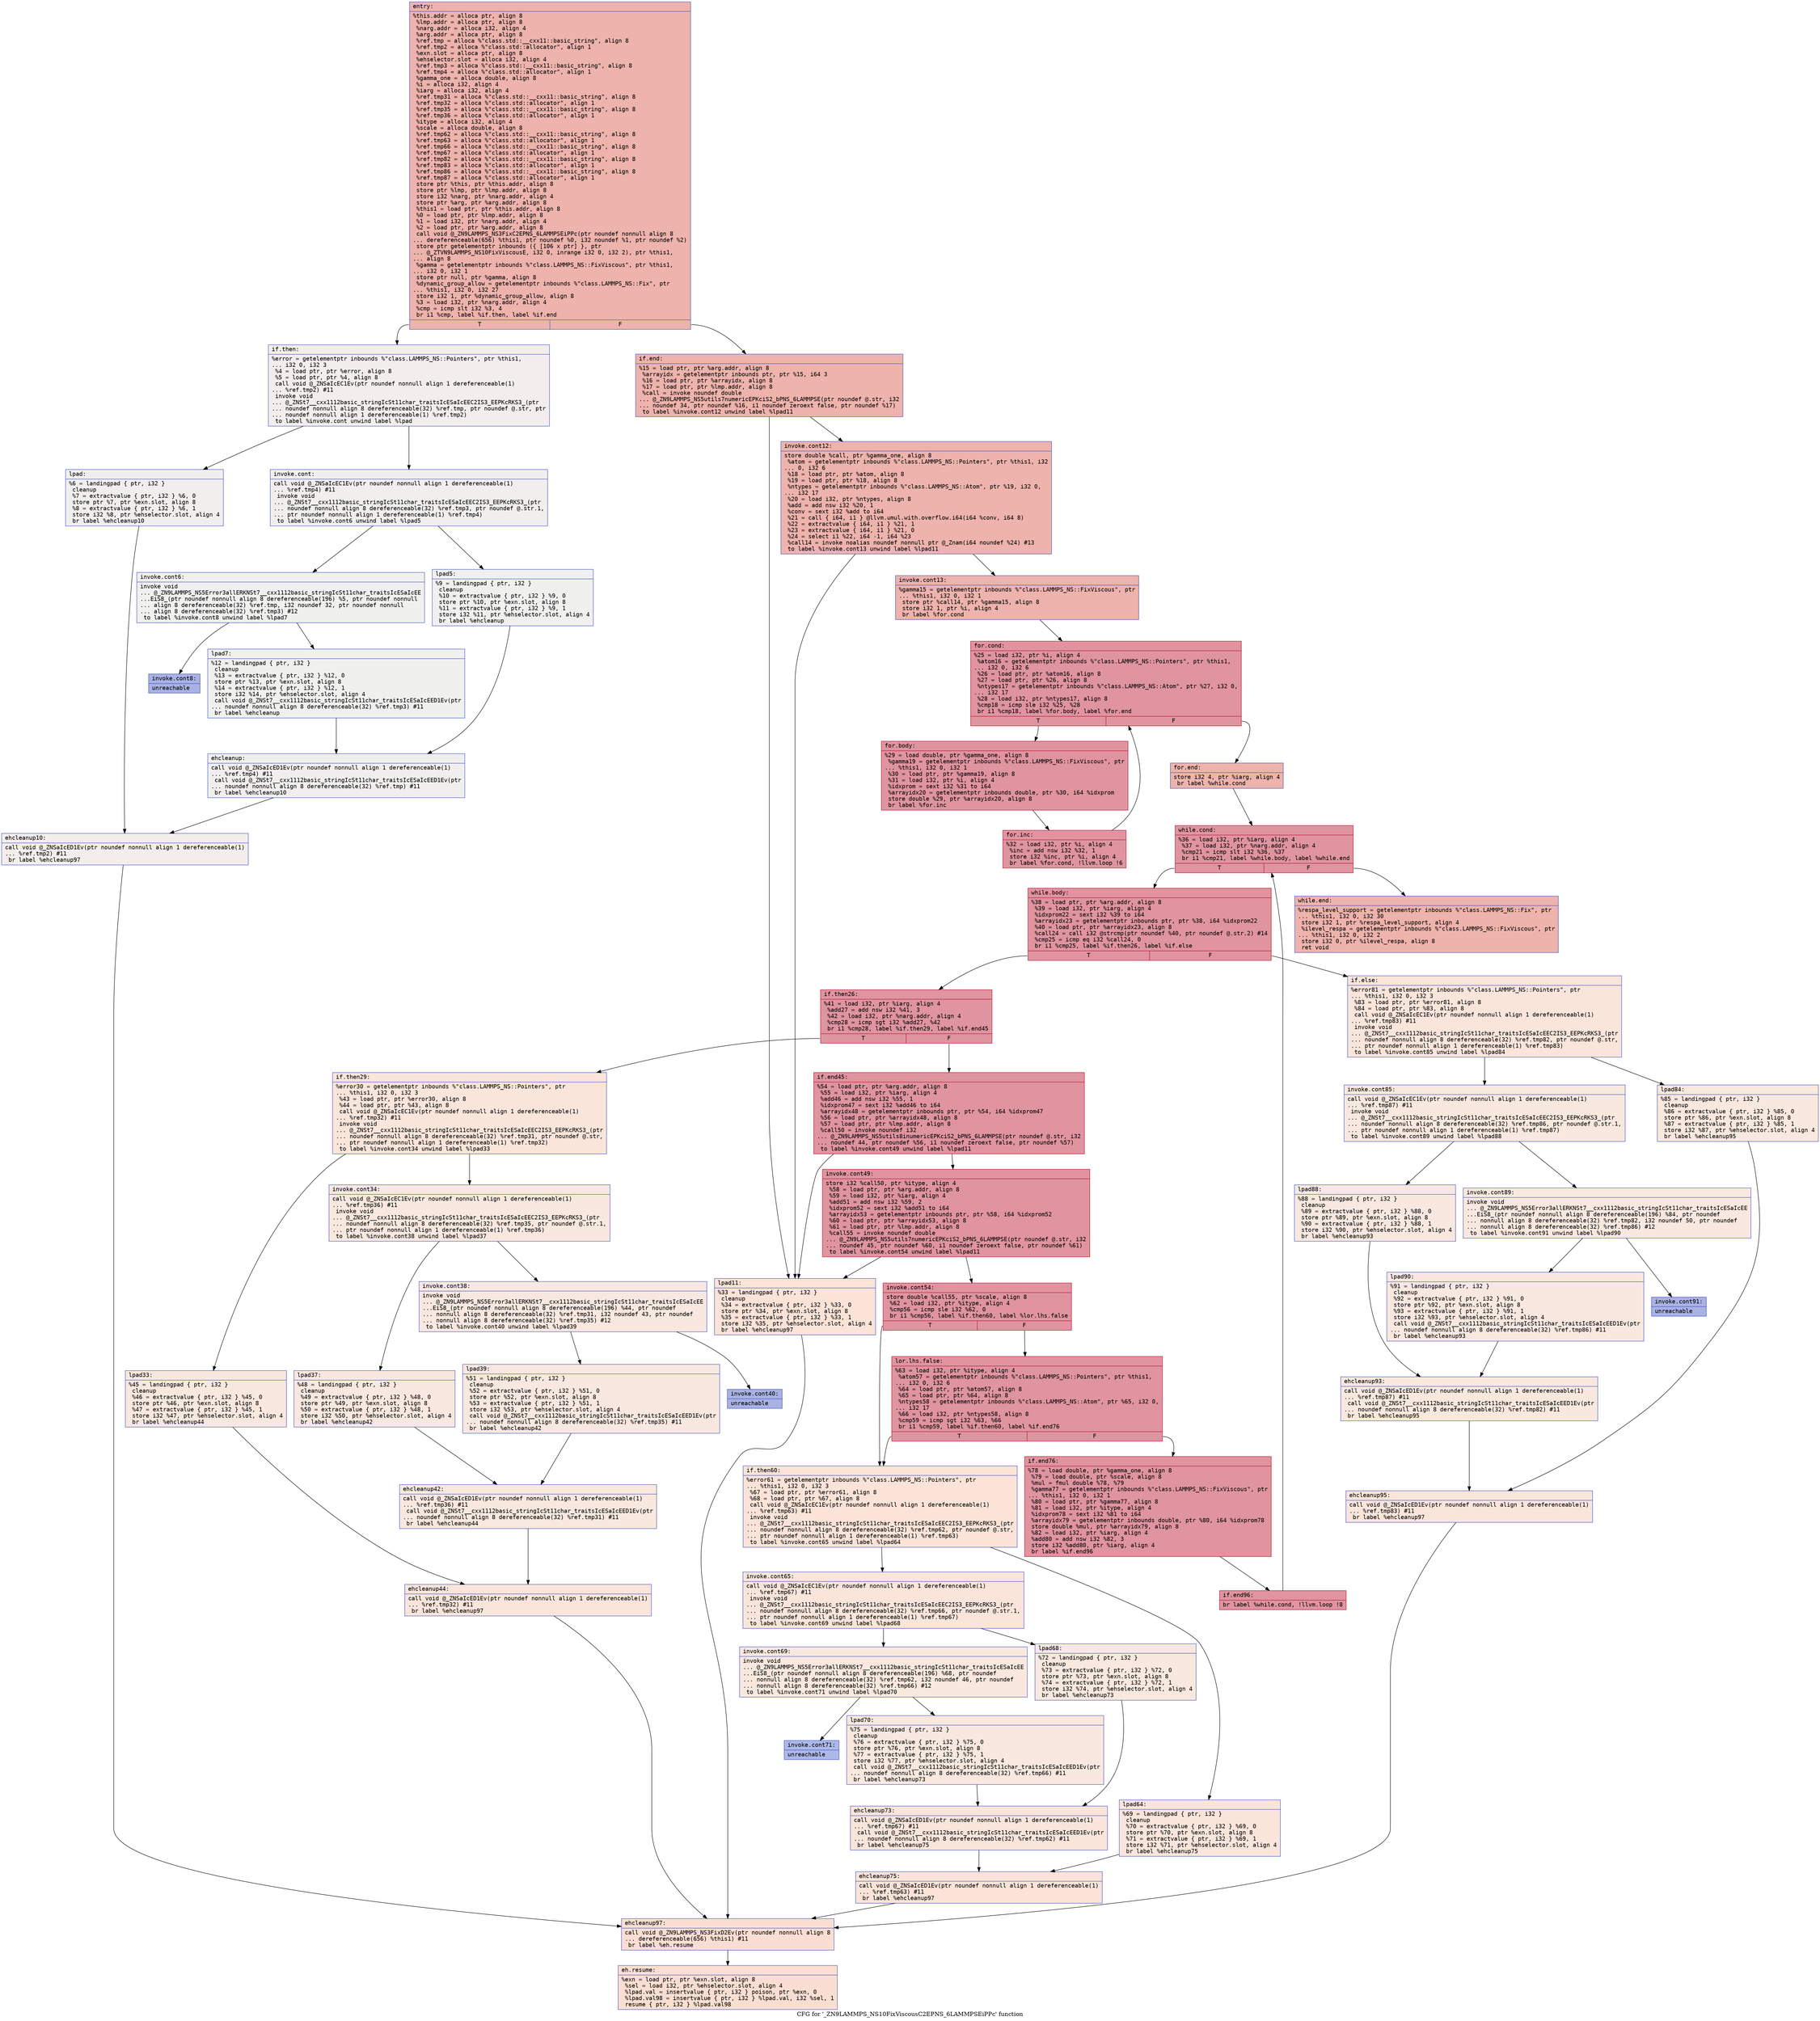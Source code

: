 digraph "CFG for '_ZN9LAMMPS_NS10FixViscousC2EPNS_6LAMMPSEiPPc' function" {
	label="CFG for '_ZN9LAMMPS_NS10FixViscousC2EPNS_6LAMMPSEiPPc' function";

	Node0x55bc9789dd60 [shape=record,color="#3d50c3ff", style=filled, fillcolor="#d6524470" fontname="Courier",label="{entry:\l|  %this.addr = alloca ptr, align 8\l  %lmp.addr = alloca ptr, align 8\l  %narg.addr = alloca i32, align 4\l  %arg.addr = alloca ptr, align 8\l  %ref.tmp = alloca %\"class.std::__cxx11::basic_string\", align 8\l  %ref.tmp2 = alloca %\"class.std::allocator\", align 1\l  %exn.slot = alloca ptr, align 8\l  %ehselector.slot = alloca i32, align 4\l  %ref.tmp3 = alloca %\"class.std::__cxx11::basic_string\", align 8\l  %ref.tmp4 = alloca %\"class.std::allocator\", align 1\l  %gamma_one = alloca double, align 8\l  %i = alloca i32, align 4\l  %iarg = alloca i32, align 4\l  %ref.tmp31 = alloca %\"class.std::__cxx11::basic_string\", align 8\l  %ref.tmp32 = alloca %\"class.std::allocator\", align 1\l  %ref.tmp35 = alloca %\"class.std::__cxx11::basic_string\", align 8\l  %ref.tmp36 = alloca %\"class.std::allocator\", align 1\l  %itype = alloca i32, align 4\l  %scale = alloca double, align 8\l  %ref.tmp62 = alloca %\"class.std::__cxx11::basic_string\", align 8\l  %ref.tmp63 = alloca %\"class.std::allocator\", align 1\l  %ref.tmp66 = alloca %\"class.std::__cxx11::basic_string\", align 8\l  %ref.tmp67 = alloca %\"class.std::allocator\", align 1\l  %ref.tmp82 = alloca %\"class.std::__cxx11::basic_string\", align 8\l  %ref.tmp83 = alloca %\"class.std::allocator\", align 1\l  %ref.tmp86 = alloca %\"class.std::__cxx11::basic_string\", align 8\l  %ref.tmp87 = alloca %\"class.std::allocator\", align 1\l  store ptr %this, ptr %this.addr, align 8\l  store ptr %lmp, ptr %lmp.addr, align 8\l  store i32 %narg, ptr %narg.addr, align 4\l  store ptr %arg, ptr %arg.addr, align 8\l  %this1 = load ptr, ptr %this.addr, align 8\l  %0 = load ptr, ptr %lmp.addr, align 8\l  %1 = load i32, ptr %narg.addr, align 4\l  %2 = load ptr, ptr %arg.addr, align 8\l  call void @_ZN9LAMMPS_NS3FixC2EPNS_6LAMMPSEiPPc(ptr noundef nonnull align 8\l... dereferenceable(656) %this1, ptr noundef %0, i32 noundef %1, ptr noundef %2)\l  store ptr getelementptr inbounds (\{ [106 x ptr] \}, ptr\l... @_ZTVN9LAMMPS_NS10FixViscousE, i32 0, inrange i32 0, i32 2), ptr %this1,\l... align 8\l  %gamma = getelementptr inbounds %\"class.LAMMPS_NS::FixViscous\", ptr %this1,\l... i32 0, i32 1\l  store ptr null, ptr %gamma, align 8\l  %dynamic_group_allow = getelementptr inbounds %\"class.LAMMPS_NS::Fix\", ptr\l... %this1, i32 0, i32 27\l  store i32 1, ptr %dynamic_group_allow, align 8\l  %3 = load i32, ptr %narg.addr, align 4\l  %cmp = icmp slt i32 %3, 4\l  br i1 %cmp, label %if.then, label %if.end\l|{<s0>T|<s1>F}}"];
	Node0x55bc9789dd60:s0 -> Node0x55bc978a11e0[tooltip="entry -> if.then\nProbability 0.00%" ];
	Node0x55bc9789dd60:s1 -> Node0x55bc978a12b0[tooltip="entry -> if.end\nProbability 100.00%" ];
	Node0x55bc978a11e0 [shape=record,color="#3d50c3ff", style=filled, fillcolor="#e5d8d170" fontname="Courier",label="{if.then:\l|  %error = getelementptr inbounds %\"class.LAMMPS_NS::Pointers\", ptr %this1,\l... i32 0, i32 3\l  %4 = load ptr, ptr %error, align 8\l  %5 = load ptr, ptr %4, align 8\l  call void @_ZNSaIcEC1Ev(ptr noundef nonnull align 1 dereferenceable(1)\l... %ref.tmp2) #11\l  invoke void\l... @_ZNSt7__cxx1112basic_stringIcSt11char_traitsIcESaIcEEC2IS3_EEPKcRKS3_(ptr\l... noundef nonnull align 8 dereferenceable(32) %ref.tmp, ptr noundef @.str, ptr\l... noundef nonnull align 1 dereferenceable(1) %ref.tmp2)\l          to label %invoke.cont unwind label %lpad\l}"];
	Node0x55bc978a11e0 -> Node0x55bc978a18d0[tooltip="if.then -> invoke.cont\nProbability 50.00%" ];
	Node0x55bc978a11e0 -> Node0x55bc978a1980[tooltip="if.then -> lpad\nProbability 50.00%" ];
	Node0x55bc978a18d0 [shape=record,color="#3d50c3ff", style=filled, fillcolor="#e0dbd870" fontname="Courier",label="{invoke.cont:\l|  call void @_ZNSaIcEC1Ev(ptr noundef nonnull align 1 dereferenceable(1)\l... %ref.tmp4) #11\l  invoke void\l... @_ZNSt7__cxx1112basic_stringIcSt11char_traitsIcESaIcEEC2IS3_EEPKcRKS3_(ptr\l... noundef nonnull align 8 dereferenceable(32) %ref.tmp3, ptr noundef @.str.1,\l... ptr noundef nonnull align 1 dereferenceable(1) %ref.tmp4)\l          to label %invoke.cont6 unwind label %lpad5\l}"];
	Node0x55bc978a18d0 -> Node0x55bc978a1d10[tooltip="invoke.cont -> invoke.cont6\nProbability 50.00%" ];
	Node0x55bc978a18d0 -> Node0x55bc978a1d60[tooltip="invoke.cont -> lpad5\nProbability 50.00%" ];
	Node0x55bc978a1d10 [shape=record,color="#3d50c3ff", style=filled, fillcolor="#dedcdb70" fontname="Courier",label="{invoke.cont6:\l|  invoke void\l... @_ZN9LAMMPS_NS5Error3allERKNSt7__cxx1112basic_stringIcSt11char_traitsIcESaIcEE\l...EiS8_(ptr noundef nonnull align 8 dereferenceable(196) %5, ptr noundef nonnull\l... align 8 dereferenceable(32) %ref.tmp, i32 noundef 32, ptr noundef nonnull\l... align 8 dereferenceable(32) %ref.tmp3) #12\l          to label %invoke.cont8 unwind label %lpad7\l}"];
	Node0x55bc978a1d10 -> Node0x55bc978a1cc0[tooltip="invoke.cont6 -> invoke.cont8\nProbability 0.00%" ];
	Node0x55bc978a1d10 -> Node0x55bc978a1fc0[tooltip="invoke.cont6 -> lpad7\nProbability 100.00%" ];
	Node0x55bc978a1cc0 [shape=record,color="#3d50c3ff", style=filled, fillcolor="#3d50c370" fontname="Courier",label="{invoke.cont8:\l|  unreachable\l}"];
	Node0x55bc978a1980 [shape=record,color="#3d50c3ff", style=filled, fillcolor="#e0dbd870" fontname="Courier",label="{lpad:\l|  %6 = landingpad \{ ptr, i32 \}\l          cleanup\l  %7 = extractvalue \{ ptr, i32 \} %6, 0\l  store ptr %7, ptr %exn.slot, align 8\l  %8 = extractvalue \{ ptr, i32 \} %6, 1\l  store i32 %8, ptr %ehselector.slot, align 4\l  br label %ehcleanup10\l}"];
	Node0x55bc978a1980 -> Node0x55bc978a2660[tooltip="lpad -> ehcleanup10\nProbability 100.00%" ];
	Node0x55bc978a1d60 [shape=record,color="#3d50c3ff", style=filled, fillcolor="#dedcdb70" fontname="Courier",label="{lpad5:\l|  %9 = landingpad \{ ptr, i32 \}\l          cleanup\l  %10 = extractvalue \{ ptr, i32 \} %9, 0\l  store ptr %10, ptr %exn.slot, align 8\l  %11 = extractvalue \{ ptr, i32 \} %9, 1\l  store i32 %11, ptr %ehselector.slot, align 4\l  br label %ehcleanup\l}"];
	Node0x55bc978a1d60 -> Node0x55bc978a29b0[tooltip="lpad5 -> ehcleanup\nProbability 100.00%" ];
	Node0x55bc978a1fc0 [shape=record,color="#3d50c3ff", style=filled, fillcolor="#dedcdb70" fontname="Courier",label="{lpad7:\l|  %12 = landingpad \{ ptr, i32 \}\l          cleanup\l  %13 = extractvalue \{ ptr, i32 \} %12, 0\l  store ptr %13, ptr %exn.slot, align 8\l  %14 = extractvalue \{ ptr, i32 \} %12, 1\l  store i32 %14, ptr %ehselector.slot, align 4\l  call void @_ZNSt7__cxx1112basic_stringIcSt11char_traitsIcESaIcEED1Ev(ptr\l... noundef nonnull align 8 dereferenceable(32) %ref.tmp3) #11\l  br label %ehcleanup\l}"];
	Node0x55bc978a1fc0 -> Node0x55bc978a29b0[tooltip="lpad7 -> ehcleanup\nProbability 100.00%" ];
	Node0x55bc978a29b0 [shape=record,color="#3d50c3ff", style=filled, fillcolor="#e0dbd870" fontname="Courier",label="{ehcleanup:\l|  call void @_ZNSaIcED1Ev(ptr noundef nonnull align 1 dereferenceable(1)\l... %ref.tmp4) #11\l  call void @_ZNSt7__cxx1112basic_stringIcSt11char_traitsIcESaIcEED1Ev(ptr\l... noundef nonnull align 8 dereferenceable(32) %ref.tmp) #11\l  br label %ehcleanup10\l}"];
	Node0x55bc978a29b0 -> Node0x55bc978a2660[tooltip="ehcleanup -> ehcleanup10\nProbability 100.00%" ];
	Node0x55bc978a2660 [shape=record,color="#3d50c3ff", style=filled, fillcolor="#e5d8d170" fontname="Courier",label="{ehcleanup10:\l|  call void @_ZNSaIcED1Ev(ptr noundef nonnull align 1 dereferenceable(1)\l... %ref.tmp2) #11\l  br label %ehcleanup97\l}"];
	Node0x55bc978a2660 -> Node0x55bc978a3410[tooltip="ehcleanup10 -> ehcleanup97\nProbability 100.00%" ];
	Node0x55bc978a12b0 [shape=record,color="#3d50c3ff", style=filled, fillcolor="#d6524470" fontname="Courier",label="{if.end:\l|  %15 = load ptr, ptr %arg.addr, align 8\l  %arrayidx = getelementptr inbounds ptr, ptr %15, i64 3\l  %16 = load ptr, ptr %arrayidx, align 8\l  %17 = load ptr, ptr %lmp.addr, align 8\l  %call = invoke noundef double\l... @_ZN9LAMMPS_NS5utils7numericEPKciS2_bPNS_6LAMMPSE(ptr noundef @.str, i32\l... noundef 34, ptr noundef %16, i1 noundef zeroext false, ptr noundef %17)\l          to label %invoke.cont12 unwind label %lpad11\l}"];
	Node0x55bc978a12b0 -> Node0x55bc978a3e20[tooltip="if.end -> invoke.cont12\nProbability 100.00%" ];
	Node0x55bc978a12b0 -> Node0x55bc978a3ea0[tooltip="if.end -> lpad11\nProbability 0.00%" ];
	Node0x55bc978a3e20 [shape=record,color="#3d50c3ff", style=filled, fillcolor="#d6524470" fontname="Courier",label="{invoke.cont12:\l|  store double %call, ptr %gamma_one, align 8\l  %atom = getelementptr inbounds %\"class.LAMMPS_NS::Pointers\", ptr %this1, i32\l... 0, i32 6\l  %18 = load ptr, ptr %atom, align 8\l  %19 = load ptr, ptr %18, align 8\l  %ntypes = getelementptr inbounds %\"class.LAMMPS_NS::Atom\", ptr %19, i32 0,\l... i32 17\l  %20 = load i32, ptr %ntypes, align 8\l  %add = add nsw i32 %20, 1\l  %conv = sext i32 %add to i64\l  %21 = call \{ i64, i1 \} @llvm.umul.with.overflow.i64(i64 %conv, i64 8)\l  %22 = extractvalue \{ i64, i1 \} %21, 1\l  %23 = extractvalue \{ i64, i1 \} %21, 0\l  %24 = select i1 %22, i64 -1, i64 %23\l  %call14 = invoke noalias noundef nonnull ptr @_Znam(i64 noundef %24) #13\l          to label %invoke.cont13 unwind label %lpad11\l}"];
	Node0x55bc978a3e20 -> Node0x55bc978a4fc0[tooltip="invoke.cont12 -> invoke.cont13\nProbability 100.00%" ];
	Node0x55bc978a3e20 -> Node0x55bc978a3ea0[tooltip="invoke.cont12 -> lpad11\nProbability 0.00%" ];
	Node0x55bc978a4fc0 [shape=record,color="#3d50c3ff", style=filled, fillcolor="#d6524470" fontname="Courier",label="{invoke.cont13:\l|  %gamma15 = getelementptr inbounds %\"class.LAMMPS_NS::FixViscous\", ptr\l... %this1, i32 0, i32 1\l  store ptr %call14, ptr %gamma15, align 8\l  store i32 1, ptr %i, align 4\l  br label %for.cond\l}"];
	Node0x55bc978a4fc0 -> Node0x55bc978a5450[tooltip="invoke.cont13 -> for.cond\nProbability 100.00%" ];
	Node0x55bc978a5450 [shape=record,color="#b70d28ff", style=filled, fillcolor="#b70d2870" fontname="Courier",label="{for.cond:\l|  %25 = load i32, ptr %i, align 4\l  %atom16 = getelementptr inbounds %\"class.LAMMPS_NS::Pointers\", ptr %this1,\l... i32 0, i32 6\l  %26 = load ptr, ptr %atom16, align 8\l  %27 = load ptr, ptr %26, align 8\l  %ntypes17 = getelementptr inbounds %\"class.LAMMPS_NS::Atom\", ptr %27, i32 0,\l... i32 17\l  %28 = load i32, ptr %ntypes17, align 8\l  %cmp18 = icmp sle i32 %25, %28\l  br i1 %cmp18, label %for.body, label %for.end\l|{<s0>T|<s1>F}}"];
	Node0x55bc978a5450:s0 -> Node0x55bc978a59c0[tooltip="for.cond -> for.body\nProbability 96.88%" ];
	Node0x55bc978a5450:s1 -> Node0x55bc978a5a40[tooltip="for.cond -> for.end\nProbability 3.12%" ];
	Node0x55bc978a59c0 [shape=record,color="#b70d28ff", style=filled, fillcolor="#b70d2870" fontname="Courier",label="{for.body:\l|  %29 = load double, ptr %gamma_one, align 8\l  %gamma19 = getelementptr inbounds %\"class.LAMMPS_NS::FixViscous\", ptr\l... %this1, i32 0, i32 1\l  %30 = load ptr, ptr %gamma19, align 8\l  %31 = load i32, ptr %i, align 4\l  %idxprom = sext i32 %31 to i64\l  %arrayidx20 = getelementptr inbounds double, ptr %30, i64 %idxprom\l  store double %29, ptr %arrayidx20, align 8\l  br label %for.inc\l}"];
	Node0x55bc978a59c0 -> Node0x55bc978a6020[tooltip="for.body -> for.inc\nProbability 100.00%" ];
	Node0x55bc978a6020 [shape=record,color="#b70d28ff", style=filled, fillcolor="#b70d2870" fontname="Courier",label="{for.inc:\l|  %32 = load i32, ptr %i, align 4\l  %inc = add nsw i32 %32, 1\l  store i32 %inc, ptr %i, align 4\l  br label %for.cond, !llvm.loop !6\l}"];
	Node0x55bc978a6020 -> Node0x55bc978a5450[tooltip="for.inc -> for.cond\nProbability 100.00%" ];
	Node0x55bc978a3ea0 [shape=record,color="#3d50c3ff", style=filled, fillcolor="#f6bfa670" fontname="Courier",label="{lpad11:\l|  %33 = landingpad \{ ptr, i32 \}\l          cleanup\l  %34 = extractvalue \{ ptr, i32 \} %33, 0\l  store ptr %34, ptr %exn.slot, align 8\l  %35 = extractvalue \{ ptr, i32 \} %33, 1\l  store i32 %35, ptr %ehselector.slot, align 4\l  br label %ehcleanup97\l}"];
	Node0x55bc978a3ea0 -> Node0x55bc978a3410[tooltip="lpad11 -> ehcleanup97\nProbability 100.00%" ];
	Node0x55bc978a5a40 [shape=record,color="#3d50c3ff", style=filled, fillcolor="#d6524470" fontname="Courier",label="{for.end:\l|  store i32 4, ptr %iarg, align 4\l  br label %while.cond\l}"];
	Node0x55bc978a5a40 -> Node0x55bc978a7220[tooltip="for.end -> while.cond\nProbability 100.00%" ];
	Node0x55bc978a7220 [shape=record,color="#b70d28ff", style=filled, fillcolor="#b70d2870" fontname="Courier",label="{while.cond:\l|  %36 = load i32, ptr %iarg, align 4\l  %37 = load i32, ptr %narg.addr, align 4\l  %cmp21 = icmp slt i32 %36, %37\l  br i1 %cmp21, label %while.body, label %while.end\l|{<s0>T|<s1>F}}"];
	Node0x55bc978a7220:s0 -> Node0x55bc978a7490[tooltip="while.cond -> while.body\nProbability 96.88%" ];
	Node0x55bc978a7220:s1 -> Node0x55bc978a7510[tooltip="while.cond -> while.end\nProbability 3.12%" ];
	Node0x55bc978a7490 [shape=record,color="#b70d28ff", style=filled, fillcolor="#b70d2870" fontname="Courier",label="{while.body:\l|  %38 = load ptr, ptr %arg.addr, align 8\l  %39 = load i32, ptr %iarg, align 4\l  %idxprom22 = sext i32 %39 to i64\l  %arrayidx23 = getelementptr inbounds ptr, ptr %38, i64 %idxprom22\l  %40 = load ptr, ptr %arrayidx23, align 8\l  %call24 = call i32 @strcmp(ptr noundef %40, ptr noundef @.str.2) #14\l  %cmp25 = icmp eq i32 %call24, 0\l  br i1 %cmp25, label %if.then26, label %if.else\l|{<s0>T|<s1>F}}"];
	Node0x55bc978a7490:s0 -> Node0x55bc978a7bb0[tooltip="while.body -> if.then26\nProbability 100.00%" ];
	Node0x55bc978a7490:s1 -> Node0x55bc978a7c90[tooltip="while.body -> if.else\nProbability 0.00%" ];
	Node0x55bc978a7bb0 [shape=record,color="#b70d28ff", style=filled, fillcolor="#b70d2870" fontname="Courier",label="{if.then26:\l|  %41 = load i32, ptr %iarg, align 4\l  %add27 = add nsw i32 %41, 3\l  %42 = load i32, ptr %narg.addr, align 4\l  %cmp28 = icmp sgt i32 %add27, %42\l  br i1 %cmp28, label %if.then29, label %if.end45\l|{<s0>T|<s1>F}}"];
	Node0x55bc978a7bb0:s0 -> Node0x55bc9789fb80[tooltip="if.then26 -> if.then29\nProbability 0.00%" ];
	Node0x55bc978a7bb0:s1 -> Node0x55bc9789fc00[tooltip="if.then26 -> if.end45\nProbability 100.00%" ];
	Node0x55bc9789fb80 [shape=record,color="#3d50c3ff", style=filled, fillcolor="#f4c5ad70" fontname="Courier",label="{if.then29:\l|  %error30 = getelementptr inbounds %\"class.LAMMPS_NS::Pointers\", ptr\l... %this1, i32 0, i32 3\l  %43 = load ptr, ptr %error30, align 8\l  %44 = load ptr, ptr %43, align 8\l  call void @_ZNSaIcEC1Ev(ptr noundef nonnull align 1 dereferenceable(1)\l... %ref.tmp32) #11\l  invoke void\l... @_ZNSt7__cxx1112basic_stringIcSt11char_traitsIcESaIcEEC2IS3_EEPKcRKS3_(ptr\l... noundef nonnull align 8 dereferenceable(32) %ref.tmp31, ptr noundef @.str,\l... ptr noundef nonnull align 1 dereferenceable(1) %ref.tmp32)\l          to label %invoke.cont34 unwind label %lpad33\l}"];
	Node0x55bc9789fb80 -> Node0x55bc978a8e00[tooltip="if.then29 -> invoke.cont34\nProbability 50.00%" ];
	Node0x55bc9789fb80 -> Node0x55bc978a8e80[tooltip="if.then29 -> lpad33\nProbability 50.00%" ];
	Node0x55bc978a8e00 [shape=record,color="#3d50c3ff", style=filled, fillcolor="#f2cab570" fontname="Courier",label="{invoke.cont34:\l|  call void @_ZNSaIcEC1Ev(ptr noundef nonnull align 1 dereferenceable(1)\l... %ref.tmp36) #11\l  invoke void\l... @_ZNSt7__cxx1112basic_stringIcSt11char_traitsIcESaIcEEC2IS3_EEPKcRKS3_(ptr\l... noundef nonnull align 8 dereferenceable(32) %ref.tmp35, ptr noundef @.str.1,\l... ptr noundef nonnull align 1 dereferenceable(1) %ref.tmp36)\l          to label %invoke.cont38 unwind label %lpad37\l}"];
	Node0x55bc978a8e00 -> Node0x55bc978a90c0[tooltip="invoke.cont34 -> invoke.cont38\nProbability 50.00%" ];
	Node0x55bc978a8e00 -> Node0x55bc978a9110[tooltip="invoke.cont34 -> lpad37\nProbability 50.00%" ];
	Node0x55bc978a90c0 [shape=record,color="#3d50c3ff", style=filled, fillcolor="#f1ccb870" fontname="Courier",label="{invoke.cont38:\l|  invoke void\l... @_ZN9LAMMPS_NS5Error3allERKNSt7__cxx1112basic_stringIcSt11char_traitsIcESaIcEE\l...EiS8_(ptr noundef nonnull align 8 dereferenceable(196) %44, ptr noundef\l... nonnull align 8 dereferenceable(32) %ref.tmp31, i32 noundef 43, ptr noundef\l... nonnull align 8 dereferenceable(32) %ref.tmp35) #12\l          to label %invoke.cont40 unwind label %lpad39\l}"];
	Node0x55bc978a90c0 -> Node0x55bc978a9070[tooltip="invoke.cont38 -> invoke.cont40\nProbability 0.00%" ];
	Node0x55bc978a90c0 -> Node0x55bc978a9430[tooltip="invoke.cont38 -> lpad39\nProbability 100.00%" ];
	Node0x55bc978a9070 [shape=record,color="#3d50c3ff", style=filled, fillcolor="#3d50c370" fontname="Courier",label="{invoke.cont40:\l|  unreachable\l}"];
	Node0x55bc978a8e80 [shape=record,color="#3d50c3ff", style=filled, fillcolor="#f2cab570" fontname="Courier",label="{lpad33:\l|  %45 = landingpad \{ ptr, i32 \}\l          cleanup\l  %46 = extractvalue \{ ptr, i32 \} %45, 0\l  store ptr %46, ptr %exn.slot, align 8\l  %47 = extractvalue \{ ptr, i32 \} %45, 1\l  store i32 %47, ptr %ehselector.slot, align 4\l  br label %ehcleanup44\l}"];
	Node0x55bc978a8e80 -> Node0x55bc978aa200[tooltip="lpad33 -> ehcleanup44\nProbability 100.00%" ];
	Node0x55bc978a9110 [shape=record,color="#3d50c3ff", style=filled, fillcolor="#f1ccb870" fontname="Courier",label="{lpad37:\l|  %48 = landingpad \{ ptr, i32 \}\l          cleanup\l  %49 = extractvalue \{ ptr, i32 \} %48, 0\l  store ptr %49, ptr %exn.slot, align 8\l  %50 = extractvalue \{ ptr, i32 \} %48, 1\l  store i32 %50, ptr %ehselector.slot, align 4\l  br label %ehcleanup42\l}"];
	Node0x55bc978a9110 -> Node0x55bc978aa550[tooltip="lpad37 -> ehcleanup42\nProbability 100.00%" ];
	Node0x55bc978a9430 [shape=record,color="#3d50c3ff", style=filled, fillcolor="#f1ccb870" fontname="Courier",label="{lpad39:\l|  %51 = landingpad \{ ptr, i32 \}\l          cleanup\l  %52 = extractvalue \{ ptr, i32 \} %51, 0\l  store ptr %52, ptr %exn.slot, align 8\l  %53 = extractvalue \{ ptr, i32 \} %51, 1\l  store i32 %53, ptr %ehselector.slot, align 4\l  call void @_ZNSt7__cxx1112basic_stringIcSt11char_traitsIcESaIcEED1Ev(ptr\l... noundef nonnull align 8 dereferenceable(32) %ref.tmp35) #11\l  br label %ehcleanup42\l}"];
	Node0x55bc978a9430 -> Node0x55bc978aa550[tooltip="lpad39 -> ehcleanup42\nProbability 100.00%" ];
	Node0x55bc978aa550 [shape=record,color="#3d50c3ff", style=filled, fillcolor="#f2cab570" fontname="Courier",label="{ehcleanup42:\l|  call void @_ZNSaIcED1Ev(ptr noundef nonnull align 1 dereferenceable(1)\l... %ref.tmp36) #11\l  call void @_ZNSt7__cxx1112basic_stringIcSt11char_traitsIcESaIcEED1Ev(ptr\l... noundef nonnull align 8 dereferenceable(32) %ref.tmp31) #11\l  br label %ehcleanup44\l}"];
	Node0x55bc978aa550 -> Node0x55bc978aa200[tooltip="ehcleanup42 -> ehcleanup44\nProbability 100.00%" ];
	Node0x55bc978aa200 [shape=record,color="#3d50c3ff", style=filled, fillcolor="#f4c5ad70" fontname="Courier",label="{ehcleanup44:\l|  call void @_ZNSaIcED1Ev(ptr noundef nonnull align 1 dereferenceable(1)\l... %ref.tmp32) #11\l  br label %ehcleanup97\l}"];
	Node0x55bc978aa200 -> Node0x55bc978a3410[tooltip="ehcleanup44 -> ehcleanup97\nProbability 100.00%" ];
	Node0x55bc9789fc00 [shape=record,color="#b70d28ff", style=filled, fillcolor="#b70d2870" fontname="Courier",label="{if.end45:\l|  %54 = load ptr, ptr %arg.addr, align 8\l  %55 = load i32, ptr %iarg, align 4\l  %add46 = add nsw i32 %55, 1\l  %idxprom47 = sext i32 %add46 to i64\l  %arrayidx48 = getelementptr inbounds ptr, ptr %54, i64 %idxprom47\l  %56 = load ptr, ptr %arrayidx48, align 8\l  %57 = load ptr, ptr %lmp.addr, align 8\l  %call50 = invoke noundef i32\l... @_ZN9LAMMPS_NS5utils8inumericEPKciS2_bPNS_6LAMMPSE(ptr noundef @.str, i32\l... noundef 44, ptr noundef %56, i1 noundef zeroext false, ptr noundef %57)\l          to label %invoke.cont49 unwind label %lpad11\l}"];
	Node0x55bc9789fc00 -> Node0x55bc978ab2b0[tooltip="if.end45 -> invoke.cont49\nProbability 100.00%" ];
	Node0x55bc9789fc00 -> Node0x55bc978a3ea0[tooltip="if.end45 -> lpad11\nProbability 0.00%" ];
	Node0x55bc978ab2b0 [shape=record,color="#b70d28ff", style=filled, fillcolor="#b70d2870" fontname="Courier",label="{invoke.cont49:\l|  store i32 %call50, ptr %itype, align 4\l  %58 = load ptr, ptr %arg.addr, align 8\l  %59 = load i32, ptr %iarg, align 4\l  %add51 = add nsw i32 %59, 2\l  %idxprom52 = sext i32 %add51 to i64\l  %arrayidx53 = getelementptr inbounds ptr, ptr %58, i64 %idxprom52\l  %60 = load ptr, ptr %arrayidx53, align 8\l  %61 = load ptr, ptr %lmp.addr, align 8\l  %call55 = invoke noundef double\l... @_ZN9LAMMPS_NS5utils7numericEPKciS2_bPNS_6LAMMPSE(ptr noundef @.str, i32\l... noundef 45, ptr noundef %60, i1 noundef zeroext false, ptr noundef %61)\l          to label %invoke.cont54 unwind label %lpad11\l}"];
	Node0x55bc978ab2b0 -> Node0x55bc978ac0b0[tooltip="invoke.cont49 -> invoke.cont54\nProbability 100.00%" ];
	Node0x55bc978ab2b0 -> Node0x55bc978a3ea0[tooltip="invoke.cont49 -> lpad11\nProbability 0.00%" ];
	Node0x55bc978ac0b0 [shape=record,color="#b70d28ff", style=filled, fillcolor="#b70d2870" fontname="Courier",label="{invoke.cont54:\l|  store double %call55, ptr %scale, align 8\l  %62 = load i32, ptr %itype, align 4\l  %cmp56 = icmp sle i32 %62, 0\l  br i1 %cmp56, label %if.then60, label %lor.lhs.false\l|{<s0>T|<s1>F}}"];
	Node0x55bc978ac0b0:s0 -> Node0x55bc978ac540[tooltip="invoke.cont54 -> if.then60\nProbability 0.00%" ];
	Node0x55bc978ac0b0:s1 -> Node0x55bc978ac590[tooltip="invoke.cont54 -> lor.lhs.false\nProbability 100.00%" ];
	Node0x55bc978ac590 [shape=record,color="#b70d28ff", style=filled, fillcolor="#b70d2870" fontname="Courier",label="{lor.lhs.false:\l|  %63 = load i32, ptr %itype, align 4\l  %atom57 = getelementptr inbounds %\"class.LAMMPS_NS::Pointers\", ptr %this1,\l... i32 0, i32 6\l  %64 = load ptr, ptr %atom57, align 8\l  %65 = load ptr, ptr %64, align 8\l  %ntypes58 = getelementptr inbounds %\"class.LAMMPS_NS::Atom\", ptr %65, i32 0,\l... i32 17\l  %66 = load i32, ptr %ntypes58, align 8\l  %cmp59 = icmp sgt i32 %63, %66\l  br i1 %cmp59, label %if.then60, label %if.end76\l|{<s0>T|<s1>F}}"];
	Node0x55bc978ac590:s0 -> Node0x55bc978ac540[tooltip="lor.lhs.false -> if.then60\nProbability 0.00%" ];
	Node0x55bc978ac590:s1 -> Node0x55bc978acb40[tooltip="lor.lhs.false -> if.end76\nProbability 100.00%" ];
	Node0x55bc978ac540 [shape=record,color="#3d50c3ff", style=filled, fillcolor="#f6bfa670" fontname="Courier",label="{if.then60:\l|  %error61 = getelementptr inbounds %\"class.LAMMPS_NS::Pointers\", ptr\l... %this1, i32 0, i32 3\l  %67 = load ptr, ptr %error61, align 8\l  %68 = load ptr, ptr %67, align 8\l  call void @_ZNSaIcEC1Ev(ptr noundef nonnull align 1 dereferenceable(1)\l... %ref.tmp63) #11\l  invoke void\l... @_ZNSt7__cxx1112basic_stringIcSt11char_traitsIcESaIcEEC2IS3_EEPKcRKS3_(ptr\l... noundef nonnull align 8 dereferenceable(32) %ref.tmp62, ptr noundef @.str,\l... ptr noundef nonnull align 1 dereferenceable(1) %ref.tmp63)\l          to label %invoke.cont65 unwind label %lpad64\l}"];
	Node0x55bc978ac540 -> Node0x55bc978acfd0[tooltip="if.then60 -> invoke.cont65\nProbability 50.00%" ];
	Node0x55bc978ac540 -> Node0x55bc978ad050[tooltip="if.then60 -> lpad64\nProbability 50.00%" ];
	Node0x55bc978acfd0 [shape=record,color="#3d50c3ff", style=filled, fillcolor="#f4c5ad70" fontname="Courier",label="{invoke.cont65:\l|  call void @_ZNSaIcEC1Ev(ptr noundef nonnull align 1 dereferenceable(1)\l... %ref.tmp67) #11\l  invoke void\l... @_ZNSt7__cxx1112basic_stringIcSt11char_traitsIcESaIcEEC2IS3_EEPKcRKS3_(ptr\l... noundef nonnull align 8 dereferenceable(32) %ref.tmp66, ptr noundef @.str.1,\l... ptr noundef nonnull align 1 dereferenceable(1) %ref.tmp67)\l          to label %invoke.cont69 unwind label %lpad68\l}"];
	Node0x55bc978acfd0 -> Node0x55bc978ad370[tooltip="invoke.cont65 -> invoke.cont69\nProbability 50.00%" ];
	Node0x55bc978acfd0 -> Node0x55bc978ad3c0[tooltip="invoke.cont65 -> lpad68\nProbability 50.00%" ];
	Node0x55bc978ad370 [shape=record,color="#3d50c3ff", style=filled, fillcolor="#f2cab570" fontname="Courier",label="{invoke.cont69:\l|  invoke void\l... @_ZN9LAMMPS_NS5Error3allERKNSt7__cxx1112basic_stringIcSt11char_traitsIcESaIcEE\l...EiS8_(ptr noundef nonnull align 8 dereferenceable(196) %68, ptr noundef\l... nonnull align 8 dereferenceable(32) %ref.tmp62, i32 noundef 46, ptr noundef\l... nonnull align 8 dereferenceable(32) %ref.tmp66) #12\l          to label %invoke.cont71 unwind label %lpad70\l}"];
	Node0x55bc978ad370 -> Node0x55bc978ad320[tooltip="invoke.cont69 -> invoke.cont71\nProbability 0.00%" ];
	Node0x55bc978ad370 -> Node0x55bc978ad6e0[tooltip="invoke.cont69 -> lpad70\nProbability 100.00%" ];
	Node0x55bc978ad320 [shape=record,color="#3d50c3ff", style=filled, fillcolor="#465ecf70" fontname="Courier",label="{invoke.cont71:\l|  unreachable\l}"];
	Node0x55bc978ad050 [shape=record,color="#3d50c3ff", style=filled, fillcolor="#f4c5ad70" fontname="Courier",label="{lpad64:\l|  %69 = landingpad \{ ptr, i32 \}\l          cleanup\l  %70 = extractvalue \{ ptr, i32 \} %69, 0\l  store ptr %70, ptr %exn.slot, align 8\l  %71 = extractvalue \{ ptr, i32 \} %69, 1\l  store i32 %71, ptr %ehselector.slot, align 4\l  br label %ehcleanup75\l}"];
	Node0x55bc978ad050 -> Node0x55bc978adca0[tooltip="lpad64 -> ehcleanup75\nProbability 100.00%" ];
	Node0x55bc978ad3c0 [shape=record,color="#3d50c3ff", style=filled, fillcolor="#f2cab570" fontname="Courier",label="{lpad68:\l|  %72 = landingpad \{ ptr, i32 \}\l          cleanup\l  %73 = extractvalue \{ ptr, i32 \} %72, 0\l  store ptr %73, ptr %exn.slot, align 8\l  %74 = extractvalue \{ ptr, i32 \} %72, 1\l  store i32 %74, ptr %ehselector.slot, align 4\l  br label %ehcleanup73\l}"];
	Node0x55bc978ad3c0 -> Node0x55bc978adff0[tooltip="lpad68 -> ehcleanup73\nProbability 100.00%" ];
	Node0x55bc978ad6e0 [shape=record,color="#3d50c3ff", style=filled, fillcolor="#f2cab570" fontname="Courier",label="{lpad70:\l|  %75 = landingpad \{ ptr, i32 \}\l          cleanup\l  %76 = extractvalue \{ ptr, i32 \} %75, 0\l  store ptr %76, ptr %exn.slot, align 8\l  %77 = extractvalue \{ ptr, i32 \} %75, 1\l  store i32 %77, ptr %ehselector.slot, align 4\l  call void @_ZNSt7__cxx1112basic_stringIcSt11char_traitsIcESaIcEED1Ev(ptr\l... noundef nonnull align 8 dereferenceable(32) %ref.tmp66) #11\l  br label %ehcleanup73\l}"];
	Node0x55bc978ad6e0 -> Node0x55bc978adff0[tooltip="lpad70 -> ehcleanup73\nProbability 100.00%" ];
	Node0x55bc978adff0 [shape=record,color="#3d50c3ff", style=filled, fillcolor="#f4c5ad70" fontname="Courier",label="{ehcleanup73:\l|  call void @_ZNSaIcED1Ev(ptr noundef nonnull align 1 dereferenceable(1)\l... %ref.tmp67) #11\l  call void @_ZNSt7__cxx1112basic_stringIcSt11char_traitsIcESaIcEED1Ev(ptr\l... noundef nonnull align 8 dereferenceable(32) %ref.tmp62) #11\l  br label %ehcleanup75\l}"];
	Node0x55bc978adff0 -> Node0x55bc978adca0[tooltip="ehcleanup73 -> ehcleanup75\nProbability 100.00%" ];
	Node0x55bc978adca0 [shape=record,color="#3d50c3ff", style=filled, fillcolor="#f6bfa670" fontname="Courier",label="{ehcleanup75:\l|  call void @_ZNSaIcED1Ev(ptr noundef nonnull align 1 dereferenceable(1)\l... %ref.tmp63) #11\l  br label %ehcleanup97\l}"];
	Node0x55bc978adca0 -> Node0x55bc978a3410[tooltip="ehcleanup75 -> ehcleanup97\nProbability 100.00%" ];
	Node0x55bc978acb40 [shape=record,color="#b70d28ff", style=filled, fillcolor="#b70d2870" fontname="Courier",label="{if.end76:\l|  %78 = load double, ptr %gamma_one, align 8\l  %79 = load double, ptr %scale, align 8\l  %mul = fmul double %78, %79\l  %gamma77 = getelementptr inbounds %\"class.LAMMPS_NS::FixViscous\", ptr\l... %this1, i32 0, i32 1\l  %80 = load ptr, ptr %gamma77, align 8\l  %81 = load i32, ptr %itype, align 4\l  %idxprom78 = sext i32 %81 to i64\l  %arrayidx79 = getelementptr inbounds double, ptr %80, i64 %idxprom78\l  store double %mul, ptr %arrayidx79, align 8\l  %82 = load i32, ptr %iarg, align 4\l  %add80 = add nsw i32 %82, 3\l  store i32 %add80, ptr %iarg, align 4\l  br label %if.end96\l}"];
	Node0x55bc978acb40 -> Node0x55bc978af030[tooltip="if.end76 -> if.end96\nProbability 100.00%" ];
	Node0x55bc978a7c90 [shape=record,color="#3d50c3ff", style=filled, fillcolor="#f4c5ad70" fontname="Courier",label="{if.else:\l|  %error81 = getelementptr inbounds %\"class.LAMMPS_NS::Pointers\", ptr\l... %this1, i32 0, i32 3\l  %83 = load ptr, ptr %error81, align 8\l  %84 = load ptr, ptr %83, align 8\l  call void @_ZNSaIcEC1Ev(ptr noundef nonnull align 1 dereferenceable(1)\l... %ref.tmp83) #11\l  invoke void\l... @_ZNSt7__cxx1112basic_stringIcSt11char_traitsIcESaIcEEC2IS3_EEPKcRKS3_(ptr\l... noundef nonnull align 8 dereferenceable(32) %ref.tmp82, ptr noundef @.str,\l... ptr noundef nonnull align 1 dereferenceable(1) %ref.tmp83)\l          to label %invoke.cont85 unwind label %lpad84\l}"];
	Node0x55bc978a7c90 -> Node0x55bc978af480[tooltip="if.else -> invoke.cont85\nProbability 50.00%" ];
	Node0x55bc978a7c90 -> Node0x55bc978af500[tooltip="if.else -> lpad84\nProbability 50.00%" ];
	Node0x55bc978af480 [shape=record,color="#3d50c3ff", style=filled, fillcolor="#f2cab570" fontname="Courier",label="{invoke.cont85:\l|  call void @_ZNSaIcEC1Ev(ptr noundef nonnull align 1 dereferenceable(1)\l... %ref.tmp87) #11\l  invoke void\l... @_ZNSt7__cxx1112basic_stringIcSt11char_traitsIcESaIcEEC2IS3_EEPKcRKS3_(ptr\l... noundef nonnull align 8 dereferenceable(32) %ref.tmp86, ptr noundef @.str.1,\l... ptr noundef nonnull align 1 dereferenceable(1) %ref.tmp87)\l          to label %invoke.cont89 unwind label %lpad88\l}"];
	Node0x55bc978af480 -> Node0x55bc978af820[tooltip="invoke.cont85 -> invoke.cont89\nProbability 50.00%" ];
	Node0x55bc978af480 -> Node0x55bc978af870[tooltip="invoke.cont85 -> lpad88\nProbability 50.00%" ];
	Node0x55bc978af820 [shape=record,color="#3d50c3ff", style=filled, fillcolor="#f1ccb870" fontname="Courier",label="{invoke.cont89:\l|  invoke void\l... @_ZN9LAMMPS_NS5Error3allERKNSt7__cxx1112basic_stringIcSt11char_traitsIcESaIcEE\l...EiS8_(ptr noundef nonnull align 8 dereferenceable(196) %84, ptr noundef\l... nonnull align 8 dereferenceable(32) %ref.tmp82, i32 noundef 50, ptr noundef\l... nonnull align 8 dereferenceable(32) %ref.tmp86) #12\l          to label %invoke.cont91 unwind label %lpad90\l}"];
	Node0x55bc978af820 -> Node0x55bc978af7d0[tooltip="invoke.cont89 -> invoke.cont91\nProbability 0.00%" ];
	Node0x55bc978af820 -> Node0x55bc978afad0[tooltip="invoke.cont89 -> lpad90\nProbability 100.00%" ];
	Node0x55bc978af7d0 [shape=record,color="#3d50c3ff", style=filled, fillcolor="#3d50c370" fontname="Courier",label="{invoke.cont91:\l|  unreachable\l}"];
	Node0x55bc978af500 [shape=record,color="#3d50c3ff", style=filled, fillcolor="#f2cab570" fontname="Courier",label="{lpad84:\l|  %85 = landingpad \{ ptr, i32 \}\l          cleanup\l  %86 = extractvalue \{ ptr, i32 \} %85, 0\l  store ptr %86, ptr %exn.slot, align 8\l  %87 = extractvalue \{ ptr, i32 \} %85, 1\l  store i32 %87, ptr %ehselector.slot, align 4\l  br label %ehcleanup95\l}"];
	Node0x55bc978af500 -> Node0x55bc978b0090[tooltip="lpad84 -> ehcleanup95\nProbability 100.00%" ];
	Node0x55bc978af870 [shape=record,color="#3d50c3ff", style=filled, fillcolor="#f1ccb870" fontname="Courier",label="{lpad88:\l|  %88 = landingpad \{ ptr, i32 \}\l          cleanup\l  %89 = extractvalue \{ ptr, i32 \} %88, 0\l  store ptr %89, ptr %exn.slot, align 8\l  %90 = extractvalue \{ ptr, i32 \} %88, 1\l  store i32 %90, ptr %ehselector.slot, align 4\l  br label %ehcleanup93\l}"];
	Node0x55bc978af870 -> Node0x55bc978b03e0[tooltip="lpad88 -> ehcleanup93\nProbability 100.00%" ];
	Node0x55bc978afad0 [shape=record,color="#3d50c3ff", style=filled, fillcolor="#f1ccb870" fontname="Courier",label="{lpad90:\l|  %91 = landingpad \{ ptr, i32 \}\l          cleanup\l  %92 = extractvalue \{ ptr, i32 \} %91, 0\l  store ptr %92, ptr %exn.slot, align 8\l  %93 = extractvalue \{ ptr, i32 \} %91, 1\l  store i32 %93, ptr %ehselector.slot, align 4\l  call void @_ZNSt7__cxx1112basic_stringIcSt11char_traitsIcESaIcEED1Ev(ptr\l... noundef nonnull align 8 dereferenceable(32) %ref.tmp86) #11\l  br label %ehcleanup93\l}"];
	Node0x55bc978afad0 -> Node0x55bc978b03e0[tooltip="lpad90 -> ehcleanup93\nProbability 100.00%" ];
	Node0x55bc978b03e0 [shape=record,color="#3d50c3ff", style=filled, fillcolor="#f2cab570" fontname="Courier",label="{ehcleanup93:\l|  call void @_ZNSaIcED1Ev(ptr noundef nonnull align 1 dereferenceable(1)\l... %ref.tmp87) #11\l  call void @_ZNSt7__cxx1112basic_stringIcSt11char_traitsIcESaIcEED1Ev(ptr\l... noundef nonnull align 8 dereferenceable(32) %ref.tmp82) #11\l  br label %ehcleanup95\l}"];
	Node0x55bc978b03e0 -> Node0x55bc978b0090[tooltip="ehcleanup93 -> ehcleanup95\nProbability 100.00%" ];
	Node0x55bc978b0090 [shape=record,color="#3d50c3ff", style=filled, fillcolor="#f4c5ad70" fontname="Courier",label="{ehcleanup95:\l|  call void @_ZNSaIcED1Ev(ptr noundef nonnull align 1 dereferenceable(1)\l... %ref.tmp83) #11\l  br label %ehcleanup97\l}"];
	Node0x55bc978b0090 -> Node0x55bc978a3410[tooltip="ehcleanup95 -> ehcleanup97\nProbability 100.00%" ];
	Node0x55bc978af030 [shape=record,color="#b70d28ff", style=filled, fillcolor="#b70d2870" fontname="Courier",label="{if.end96:\l|  br label %while.cond, !llvm.loop !8\l}"];
	Node0x55bc978af030 -> Node0x55bc978a7220[tooltip="if.end96 -> while.cond\nProbability 100.00%" ];
	Node0x55bc978a7510 [shape=record,color="#3d50c3ff", style=filled, fillcolor="#d6524470" fontname="Courier",label="{while.end:\l|  %respa_level_support = getelementptr inbounds %\"class.LAMMPS_NS::Fix\", ptr\l... %this1, i32 0, i32 30\l  store i32 1, ptr %respa_level_support, align 4\l  %ilevel_respa = getelementptr inbounds %\"class.LAMMPS_NS::FixViscous\", ptr\l... %this1, i32 0, i32 2\l  store i32 0, ptr %ilevel_respa, align 8\l  ret void\l}"];
	Node0x55bc978a3410 [shape=record,color="#3d50c3ff", style=filled, fillcolor="#f7b59970" fontname="Courier",label="{ehcleanup97:\l|  call void @_ZN9LAMMPS_NS3FixD2Ev(ptr noundef nonnull align 8\l... dereferenceable(656) %this1) #11\l  br label %eh.resume\l}"];
	Node0x55bc978a3410 -> Node0x55bc978b13c0[tooltip="ehcleanup97 -> eh.resume\nProbability 100.00%" ];
	Node0x55bc978b13c0 [shape=record,color="#3d50c3ff", style=filled, fillcolor="#f7b59970" fontname="Courier",label="{eh.resume:\l|  %exn = load ptr, ptr %exn.slot, align 8\l  %sel = load i32, ptr %ehselector.slot, align 4\l  %lpad.val = insertvalue \{ ptr, i32 \} poison, ptr %exn, 0\l  %lpad.val98 = insertvalue \{ ptr, i32 \} %lpad.val, i32 %sel, 1\l  resume \{ ptr, i32 \} %lpad.val98\l}"];
}
